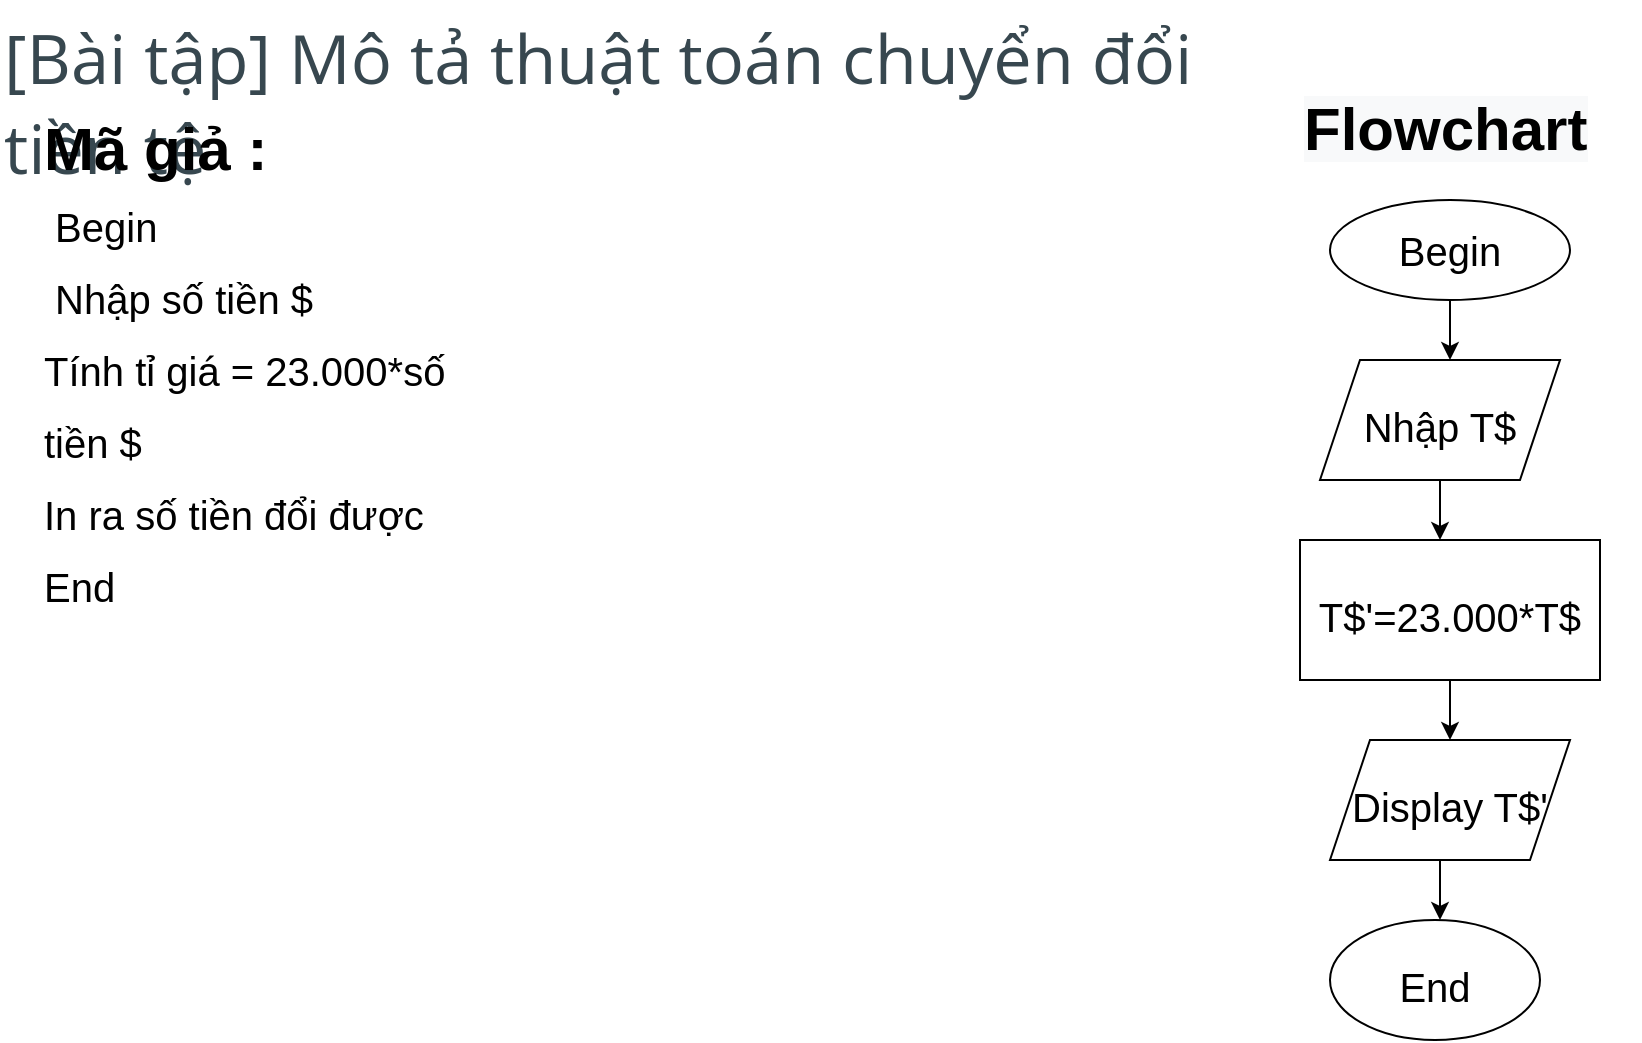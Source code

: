 <mxfile version="13.9.9" type="device"><diagram id="3Y_xMvmHcaqtcJqgDFai" name="Page-1"><mxGraphModel dx="1304" dy="528" grid="1" gridSize="10" guides="1" tooltips="1" connect="1" arrows="1" fold="1" page="1" pageScale="1" pageWidth="850" pageHeight="1100" math="0" shadow="0"><root><mxCell id="0"/><mxCell id="1" parent="0"/><mxCell id="SkGYGHLBRE0WDkqZJh4J-1" value="&lt;h2 style=&quot;box-sizing: border-box; margin-top: 0px; margin-bottom: 0.5rem; font-family: &amp;quot;open sans&amp;quot;; font-weight: 400; line-height: 1.3; color: rgb(55, 71, 79); font-size: 2.143rem; font-style: normal; letter-spacing: normal; text-align: left; text-indent: 0px; text-transform: none; word-spacing: 0px; background-color: rgb(255, 255, 255);&quot;&gt;[Bài tập] Mô tả thuật toán chuyển đổi tiền tệ&lt;/h2&gt;" style="text;whiteSpace=wrap;html=1;" vertex="1" parent="1"><mxGeometry y="10" width="640" height="80" as="geometry"/></mxCell><mxCell id="SkGYGHLBRE0WDkqZJh4J-2" value="&lt;b&gt;Mã giả :&lt;/b&gt;&lt;br style=&quot;font-size: 30px&quot;&gt;&lt;font style=&quot;font-size: 20px&quot;&gt;&amp;nbsp;Begin&lt;br&gt;&amp;nbsp;Nhập số tiền&amp;nbsp;$&lt;br&gt;Tính tỉ giá = 23.000*số tiền $&lt;br&gt;In ra số tiền đổi được&lt;br&gt;End&lt;/font&gt;" style="text;whiteSpace=wrap;html=1;fontSize=30;" vertex="1" parent="1"><mxGeometry x="20" y="60" width="210" height="350" as="geometry"/></mxCell><mxCell id="SkGYGHLBRE0WDkqZJh4J-3" value="&lt;span style=&quot;color: rgb(0, 0, 0); font-family: helvetica; font-size: 30px; font-style: normal; font-weight: 700; letter-spacing: normal; text-align: center; text-indent: 0px; text-transform: none; word-spacing: 0px; background-color: rgb(248, 249, 250); display: inline; float: none;&quot;&gt;Flowchart&lt;/span&gt;" style="text;whiteSpace=wrap;html=1;fontSize=30;" vertex="1" parent="1"><mxGeometry x="650" y="50" width="170" height="50" as="geometry"/></mxCell><mxCell id="SkGYGHLBRE0WDkqZJh4J-4" value="" style="ellipse;whiteSpace=wrap;html=1;fontSize=30;" vertex="1" parent="1"><mxGeometry x="665" y="110" width="120" height="50" as="geometry"/></mxCell><mxCell id="SkGYGHLBRE0WDkqZJh4J-5" value="&lt;span style=&quot;font-size: 20px&quot;&gt;Begin&lt;br&gt;&lt;br&gt;&lt;/span&gt;" style="text;html=1;strokeColor=none;fillColor=none;align=center;verticalAlign=middle;whiteSpace=wrap;rounded=0;fontSize=30;" vertex="1" parent="1"><mxGeometry x="705" y="140" width="40" height="20" as="geometry"/></mxCell><mxCell id="SkGYGHLBRE0WDkqZJh4J-6" style="edgeStyle=orthogonalEdgeStyle;rounded=0;orthogonalLoop=1;jettySize=auto;html=1;exitX=0.5;exitY=1;exitDx=0;exitDy=0;fontSize=30;" edge="1" parent="1" source="SkGYGHLBRE0WDkqZJh4J-5"><mxGeometry relative="1" as="geometry"><mxPoint x="725" y="190" as="targetPoint"/></mxGeometry></mxCell><mxCell id="SkGYGHLBRE0WDkqZJh4J-8" style="edgeStyle=orthogonalEdgeStyle;rounded=0;orthogonalLoop=1;jettySize=auto;html=1;fontSize=30;" edge="1" parent="1" source="SkGYGHLBRE0WDkqZJh4J-7"><mxGeometry relative="1" as="geometry"><mxPoint x="720" y="280" as="targetPoint"/></mxGeometry></mxCell><mxCell id="SkGYGHLBRE0WDkqZJh4J-7" value="&lt;font style=&quot;font-size: 20px&quot;&gt;Nhập T$&lt;/font&gt;" style="shape=parallelogram;perimeter=parallelogramPerimeter;whiteSpace=wrap;html=1;fixedSize=1;fontSize=30;" vertex="1" parent="1"><mxGeometry x="660" y="190" width="120" height="60" as="geometry"/></mxCell><mxCell id="SkGYGHLBRE0WDkqZJh4J-10" style="edgeStyle=orthogonalEdgeStyle;rounded=0;orthogonalLoop=1;jettySize=auto;html=1;fontSize=30;" edge="1" parent="1" source="SkGYGHLBRE0WDkqZJh4J-9"><mxGeometry relative="1" as="geometry"><mxPoint x="725" y="380" as="targetPoint"/></mxGeometry></mxCell><mxCell id="SkGYGHLBRE0WDkqZJh4J-9" value="&lt;font style=&quot;font-size: 20px&quot;&gt;T$'=23.000*T$&lt;/font&gt;" style="rounded=0;whiteSpace=wrap;html=1;fontSize=30;" vertex="1" parent="1"><mxGeometry x="650" y="280" width="150" height="70" as="geometry"/></mxCell><mxCell id="SkGYGHLBRE0WDkqZJh4J-12" style="edgeStyle=orthogonalEdgeStyle;rounded=0;orthogonalLoop=1;jettySize=auto;html=1;exitX=0.5;exitY=1;exitDx=0;exitDy=0;fontSize=30;" edge="1" parent="1" source="SkGYGHLBRE0WDkqZJh4J-11"><mxGeometry relative="1" as="geometry"><mxPoint x="720" y="470" as="targetPoint"/></mxGeometry></mxCell><mxCell id="SkGYGHLBRE0WDkqZJh4J-11" value="&lt;font style=&quot;font-size: 20px&quot;&gt;Display T$'&lt;/font&gt;" style="shape=parallelogram;perimeter=parallelogramPerimeter;whiteSpace=wrap;html=1;fixedSize=1;fontSize=30;" vertex="1" parent="1"><mxGeometry x="665" y="380" width="120" height="60" as="geometry"/></mxCell><mxCell id="SkGYGHLBRE0WDkqZJh4J-13" value="&lt;font style=&quot;font-size: 20px&quot;&gt;End&lt;/font&gt;" style="ellipse;whiteSpace=wrap;html=1;fontSize=30;" vertex="1" parent="1"><mxGeometry x="665" y="470" width="105" height="60" as="geometry"/></mxCell></root></mxGraphModel></diagram></mxfile>